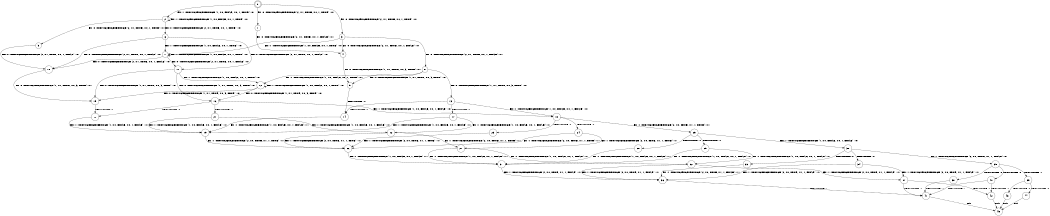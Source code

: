 digraph BCG {
size = "7, 10.5";
center = TRUE;
node [shape = circle];
0 [peripheries = 2];
0 -> 1 [label = "EX !0 !ATOMIC_EXCH_BRANCH (2, +1, TRUE, +0, 1, TRUE) !:0:"];
0 -> 2 [label = "EX !1 !ATOMIC_EXCH_BRANCH (1, +0, FALSE, +0, 1, TRUE) !:0:"];
0 -> 3 [label = "EX !0 !ATOMIC_EXCH_BRANCH (2, +1, TRUE, +0, 1, TRUE) !:0:"];
1 -> 4 [label = "EX !0 !ATOMIC_EXCH_BRANCH (2, +1, TRUE, +0, 1, FALSE) !:0:"];
2 -> 5 [label = "EX !0 !ATOMIC_EXCH_BRANCH (2, +1, TRUE, +0, 1, TRUE) !:0:"];
2 -> 6 [label = "EX !0 !ATOMIC_EXCH_BRANCH (2, +1, TRUE, +0, 1, TRUE) !:0:"];
2 -> 2 [label = "EX !1 !ATOMIC_EXCH_BRANCH (1, +0, FALSE, +0, 1, TRUE) !:0:"];
3 -> 4 [label = "EX !0 !ATOMIC_EXCH_BRANCH (2, +1, TRUE, +0, 1, FALSE) !:0:"];
3 -> 7 [label = "EX !1 !ATOMIC_EXCH_BRANCH (1, +0, FALSE, +0, 1, TRUE) !:0:"];
3 -> 8 [label = "EX !0 !ATOMIC_EXCH_BRANCH (2, +1, TRUE, +0, 1, FALSE) !:0:"];
4 -> 9 [label = "EX !0 !ATOMIC_EXCH_BRANCH (1, +1, TRUE, +0, 3, TRUE) !:0:"];
5 -> 10 [label = "EX !0 !ATOMIC_EXCH_BRANCH (2, +1, TRUE, +0, 1, FALSE) !:0:"];
6 -> 10 [label = "EX !0 !ATOMIC_EXCH_BRANCH (2, +1, TRUE, +0, 1, FALSE) !:0:"];
6 -> 7 [label = "EX !1 !ATOMIC_EXCH_BRANCH (1, +0, FALSE, +0, 1, TRUE) !:0:"];
6 -> 11 [label = "EX !0 !ATOMIC_EXCH_BRANCH (2, +1, TRUE, +0, 1, FALSE) !:0:"];
7 -> 10 [label = "EX !0 !ATOMIC_EXCH_BRANCH (2, +1, TRUE, +0, 1, FALSE) !:0:"];
7 -> 7 [label = "EX !1 !ATOMIC_EXCH_BRANCH (1, +0, FALSE, +0, 1, TRUE) !:0:"];
7 -> 11 [label = "EX !0 !ATOMIC_EXCH_BRANCH (2, +1, TRUE, +0, 1, FALSE) !:0:"];
8 -> 9 [label = "EX !0 !ATOMIC_EXCH_BRANCH (1, +1, TRUE, +0, 3, TRUE) !:0:"];
8 -> 12 [label = "EX !1 !ATOMIC_EXCH_BRANCH (1, +0, FALSE, +0, 1, TRUE) !:0:"];
8 -> 13 [label = "EX !0 !ATOMIC_EXCH_BRANCH (1, +1, TRUE, +0, 3, TRUE) !:0:"];
9 -> 14 [label = "TERMINATE !0"];
10 -> 15 [label = "EX !0 !ATOMIC_EXCH_BRANCH (1, +1, TRUE, +0, 3, TRUE) !:0:"];
11 -> 15 [label = "EX !0 !ATOMIC_EXCH_BRANCH (1, +1, TRUE, +0, 3, TRUE) !:0:"];
11 -> 12 [label = "EX !1 !ATOMIC_EXCH_BRANCH (1, +0, FALSE, +0, 1, TRUE) !:0:"];
11 -> 16 [label = "EX !0 !ATOMIC_EXCH_BRANCH (1, +1, TRUE, +0, 3, TRUE) !:0:"];
12 -> 15 [label = "EX !0 !ATOMIC_EXCH_BRANCH (1, +1, TRUE, +0, 3, TRUE) !:0:"];
12 -> 12 [label = "EX !1 !ATOMIC_EXCH_BRANCH (1, +0, FALSE, +0, 1, TRUE) !:0:"];
12 -> 16 [label = "EX !0 !ATOMIC_EXCH_BRANCH (1, +1, TRUE, +0, 3, TRUE) !:0:"];
13 -> 14 [label = "TERMINATE !0"];
13 -> 17 [label = "TERMINATE !0"];
13 -> 18 [label = "EX !1 !ATOMIC_EXCH_BRANCH (1, +0, FALSE, +0, 1, FALSE) !:0:"];
14 -> 19 [label = "EX !1 !ATOMIC_EXCH_BRANCH (1, +0, FALSE, +0, 1, FALSE) !:1:"];
15 -> 20 [label = "TERMINATE !0"];
16 -> 20 [label = "TERMINATE !0"];
16 -> 21 [label = "TERMINATE !0"];
16 -> 18 [label = "EX !1 !ATOMIC_EXCH_BRANCH (1, +0, FALSE, +0, 1, FALSE) !:0:"];
17 -> 19 [label = "EX !1 !ATOMIC_EXCH_BRANCH (1, +0, FALSE, +0, 1, FALSE) !:1:"];
17 -> 22 [label = "EX !1 !ATOMIC_EXCH_BRANCH (1, +0, FALSE, +0, 1, FALSE) !:1:"];
18 -> 23 [label = "TERMINATE !0"];
18 -> 24 [label = "TERMINATE !0"];
18 -> 25 [label = "EX !1 !ATOMIC_EXCH_BRANCH (2, +0, TRUE, +1, 1, TRUE) !:0:"];
19 -> 26 [label = "EX !1 !ATOMIC_EXCH_BRANCH (2, +0, TRUE, +1, 1, TRUE) !:1:"];
20 -> 19 [label = "EX !1 !ATOMIC_EXCH_BRANCH (1, +0, FALSE, +0, 1, FALSE) !:1:"];
21 -> 19 [label = "EX !1 !ATOMIC_EXCH_BRANCH (1, +0, FALSE, +0, 1, FALSE) !:1:"];
21 -> 22 [label = "EX !1 !ATOMIC_EXCH_BRANCH (1, +0, FALSE, +0, 1, FALSE) !:1:"];
22 -> 26 [label = "EX !1 !ATOMIC_EXCH_BRANCH (2, +0, TRUE, +1, 1, TRUE) !:1:"];
22 -> 27 [label = "EX !1 !ATOMIC_EXCH_BRANCH (2, +0, TRUE, +1, 1, TRUE) !:1:"];
23 -> 26 [label = "EX !1 !ATOMIC_EXCH_BRANCH (2, +0, TRUE, +1, 1, TRUE) !:1:"];
24 -> 26 [label = "EX !1 !ATOMIC_EXCH_BRANCH (2, +0, TRUE, +1, 1, TRUE) !:1:"];
24 -> 27 [label = "EX !1 !ATOMIC_EXCH_BRANCH (2, +0, TRUE, +1, 1, TRUE) !:1:"];
25 -> 28 [label = "TERMINATE !0"];
25 -> 29 [label = "TERMINATE !0"];
25 -> 30 [label = "EX !1 !ATOMIC_EXCH_BRANCH (1, +0, FALSE, +0, 1, FALSE) !:0:"];
26 -> 31 [label = "EX !1 !ATOMIC_EXCH_BRANCH (1, +0, FALSE, +0, 1, FALSE) !:1:"];
27 -> 31 [label = "EX !1 !ATOMIC_EXCH_BRANCH (1, +0, FALSE, +0, 1, FALSE) !:1:"];
27 -> 32 [label = "EX !1 !ATOMIC_EXCH_BRANCH (1, +0, FALSE, +0, 1, FALSE) !:1:"];
28 -> 31 [label = "EX !1 !ATOMIC_EXCH_BRANCH (1, +0, FALSE, +0, 1, FALSE) !:1:"];
29 -> 31 [label = "EX !1 !ATOMIC_EXCH_BRANCH (1, +0, FALSE, +0, 1, FALSE) !:1:"];
29 -> 32 [label = "EX !1 !ATOMIC_EXCH_BRANCH (1, +0, FALSE, +0, 1, FALSE) !:1:"];
30 -> 33 [label = "TERMINATE !0"];
30 -> 34 [label = "TERMINATE !0"];
30 -> 35 [label = "EX !1 !ATOMIC_EXCH_BRANCH (2, +0, TRUE, +1, 1, FALSE) !:0:"];
31 -> 36 [label = "EX !1 !ATOMIC_EXCH_BRANCH (2, +0, TRUE, +1, 1, FALSE) !:1:"];
32 -> 36 [label = "EX !1 !ATOMIC_EXCH_BRANCH (2, +0, TRUE, +1, 1, FALSE) !:1:"];
32 -> 37 [label = "EX !1 !ATOMIC_EXCH_BRANCH (2, +0, TRUE, +1, 1, FALSE) !:1:"];
33 -> 36 [label = "EX !1 !ATOMIC_EXCH_BRANCH (2, +0, TRUE, +1, 1, FALSE) !:1:"];
34 -> 36 [label = "EX !1 !ATOMIC_EXCH_BRANCH (2, +0, TRUE, +1, 1, FALSE) !:1:"];
34 -> 37 [label = "EX !1 !ATOMIC_EXCH_BRANCH (2, +0, TRUE, +1, 1, FALSE) !:1:"];
35 -> 38 [label = "TERMINATE !0"];
35 -> 39 [label = "TERMINATE !1"];
35 -> 40 [label = "TERMINATE !0"];
36 -> 41 [label = "TERMINATE !1"];
37 -> 41 [label = "TERMINATE !1"];
37 -> 42 [label = "TERMINATE !1"];
38 -> 41 [label = "TERMINATE !1"];
39 -> 43 [label = "TERMINATE !0"];
39 -> 44 [label = "TERMINATE !0"];
40 -> 41 [label = "TERMINATE !1"];
40 -> 42 [label = "TERMINATE !1"];
41 -> 45 [label = "exit"];
42 -> 45 [label = "exit"];
43 -> 45 [label = "exit"];
44 -> 45 [label = "exit"];
}
